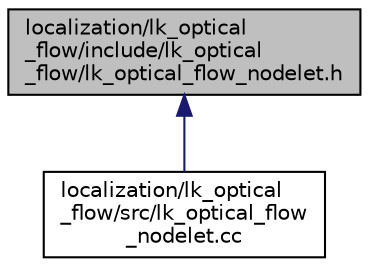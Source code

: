 digraph "localization/lk_optical_flow/include/lk_optical_flow/lk_optical_flow_nodelet.h"
{
 // LATEX_PDF_SIZE
  edge [fontname="Helvetica",fontsize="10",labelfontname="Helvetica",labelfontsize="10"];
  node [fontname="Helvetica",fontsize="10",shape=record];
  Node1 [label="localization/lk_optical\l_flow/include/lk_optical\l_flow/lk_optical_flow_nodelet.h",height=0.2,width=0.4,color="black", fillcolor="grey75", style="filled", fontcolor="black",tooltip=" "];
  Node1 -> Node2 [dir="back",color="midnightblue",fontsize="10",style="solid",fontname="Helvetica"];
  Node2 [label="localization/lk_optical\l_flow/src/lk_optical_flow\l_nodelet.cc",height=0.2,width=0.4,color="black", fillcolor="white", style="filled",URL="$lk__optical__flow__nodelet_8cc.html",tooltip=" "];
}
